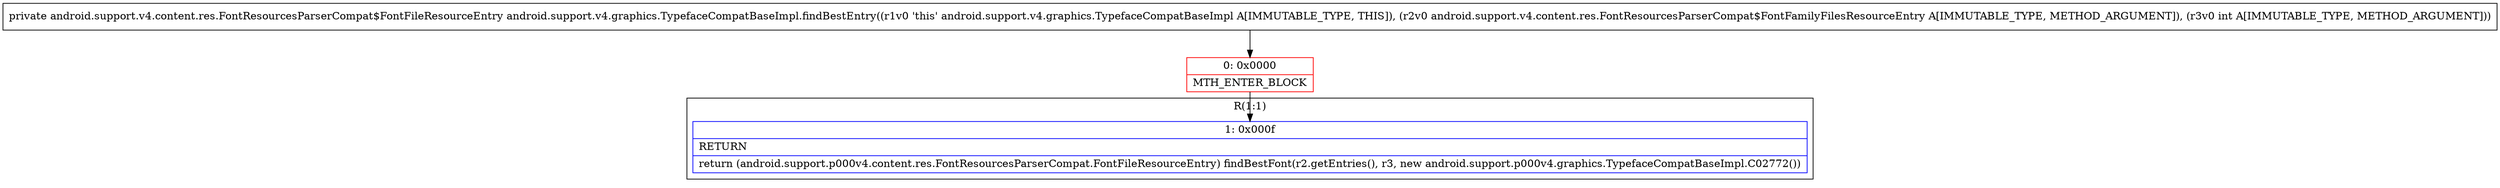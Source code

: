 digraph "CFG forandroid.support.v4.graphics.TypefaceCompatBaseImpl.findBestEntry(Landroid\/support\/v4\/content\/res\/FontResourcesParserCompat$FontFamilyFilesResourceEntry;I)Landroid\/support\/v4\/content\/res\/FontResourcesParserCompat$FontFileResourceEntry;" {
subgraph cluster_Region_1033171809 {
label = "R(1:1)";
node [shape=record,color=blue];
Node_1 [shape=record,label="{1\:\ 0x000f|RETURN\l|return (android.support.p000v4.content.res.FontResourcesParserCompat.FontFileResourceEntry) findBestFont(r2.getEntries(), r3, new android.support.p000v4.graphics.TypefaceCompatBaseImpl.C02772())\l}"];
}
Node_0 [shape=record,color=red,label="{0\:\ 0x0000|MTH_ENTER_BLOCK\l}"];
MethodNode[shape=record,label="{private android.support.v4.content.res.FontResourcesParserCompat$FontFileResourceEntry android.support.v4.graphics.TypefaceCompatBaseImpl.findBestEntry((r1v0 'this' android.support.v4.graphics.TypefaceCompatBaseImpl A[IMMUTABLE_TYPE, THIS]), (r2v0 android.support.v4.content.res.FontResourcesParserCompat$FontFamilyFilesResourceEntry A[IMMUTABLE_TYPE, METHOD_ARGUMENT]), (r3v0 int A[IMMUTABLE_TYPE, METHOD_ARGUMENT])) }"];
MethodNode -> Node_0;
Node_0 -> Node_1;
}

